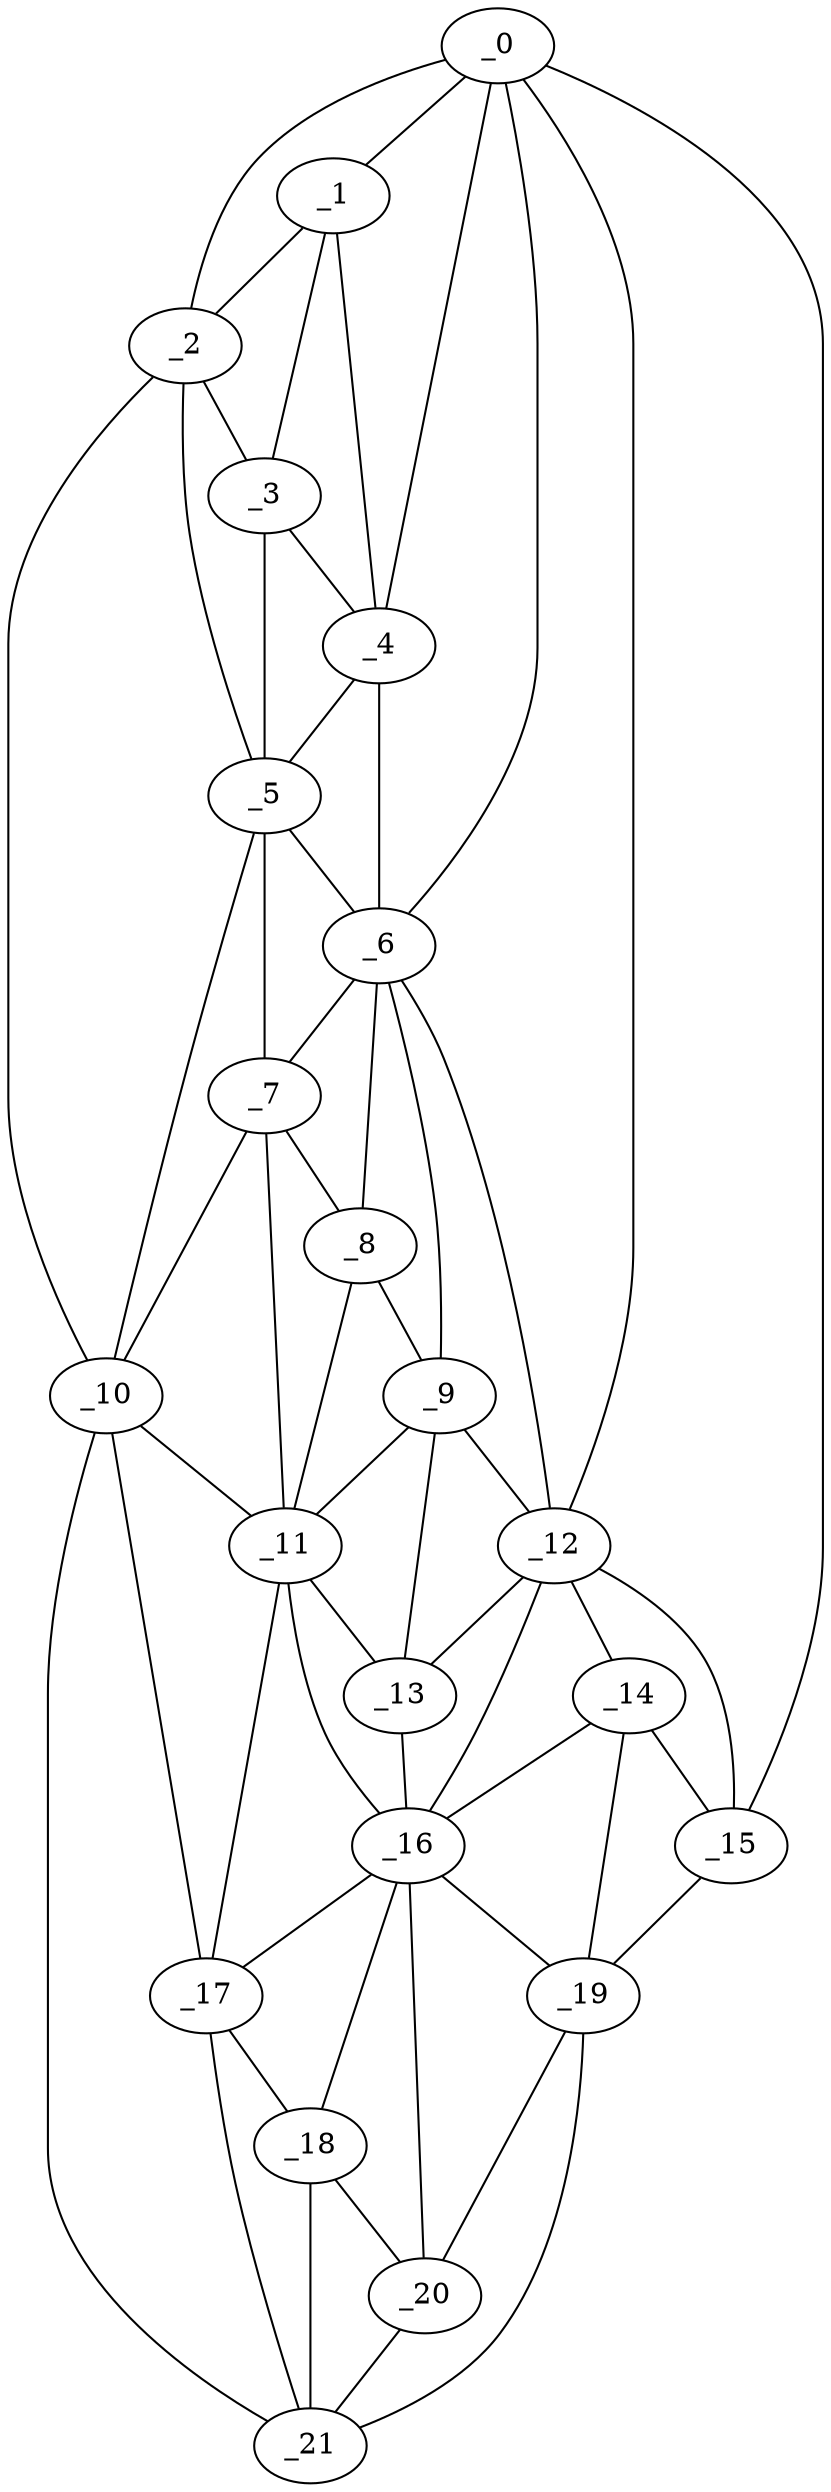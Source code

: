 graph "obj29__190.gxl" {
	_0	 [x=7,
		y=36];
	_1	 [x=26,
		y=26];
	_0 -- _1	 [valence=2];
	_2	 [x=33,
		y=15];
	_0 -- _2	 [valence=1];
	_4	 [x=42,
		y=34];
	_0 -- _4	 [valence=2];
	_6	 [x=59,
		y=45];
	_0 -- _6	 [valence=2];
	_12	 [x=82,
		y=85];
	_0 -- _12	 [valence=1];
	_15	 [x=88,
		y=111];
	_0 -- _15	 [valence=1];
	_1 -- _2	 [valence=2];
	_3	 [x=36,
		y=25];
	_1 -- _3	 [valence=2];
	_1 -- _4	 [valence=2];
	_2 -- _3	 [valence=1];
	_5	 [x=54,
		y=30];
	_2 -- _5	 [valence=2];
	_10	 [x=72,
		y=15];
	_2 -- _10	 [valence=1];
	_3 -- _4	 [valence=1];
	_3 -- _5	 [valence=2];
	_4 -- _5	 [valence=2];
	_4 -- _6	 [valence=2];
	_5 -- _6	 [valence=2];
	_7	 [x=63,
		y=30];
	_5 -- _7	 [valence=1];
	_5 -- _10	 [valence=1];
	_6 -- _7	 [valence=2];
	_8	 [x=69,
		y=43];
	_6 -- _8	 [valence=2];
	_9	 [x=69,
		y=53];
	_6 -- _9	 [valence=1];
	_6 -- _12	 [valence=2];
	_7 -- _8	 [valence=2];
	_7 -- _10	 [valence=2];
	_11	 [x=80,
		y=38];
	_7 -- _11	 [valence=2];
	_8 -- _9	 [valence=2];
	_8 -- _11	 [valence=2];
	_9 -- _11	 [valence=1];
	_9 -- _12	 [valence=2];
	_13	 [x=83,
		y=67];
	_9 -- _13	 [valence=1];
	_10 -- _11	 [valence=2];
	_17	 [x=108,
		y=36];
	_10 -- _17	 [valence=2];
	_21	 [x=126,
		y=40];
	_10 -- _21	 [valence=1];
	_11 -- _13	 [valence=2];
	_16	 [x=101,
		y=70];
	_11 -- _16	 [valence=2];
	_11 -- _17	 [valence=2];
	_12 -- _13	 [valence=1];
	_14	 [x=86,
		y=92];
	_12 -- _14	 [valence=2];
	_12 -- _15	 [valence=2];
	_12 -- _16	 [valence=1];
	_13 -- _16	 [valence=2];
	_14 -- _15	 [valence=2];
	_14 -- _16	 [valence=2];
	_19	 [x=120,
		y=93];
	_14 -- _19	 [valence=2];
	_15 -- _19	 [valence=1];
	_16 -- _17	 [valence=2];
	_18	 [x=118,
		y=45];
	_16 -- _18	 [valence=2];
	_16 -- _19	 [valence=1];
	_20	 [x=123,
		y=52];
	_16 -- _20	 [valence=2];
	_17 -- _18	 [valence=2];
	_17 -- _21	 [valence=1];
	_18 -- _20	 [valence=2];
	_18 -- _21	 [valence=2];
	_19 -- _20	 [valence=1];
	_19 -- _21	 [valence=1];
	_20 -- _21	 [valence=1];
}
